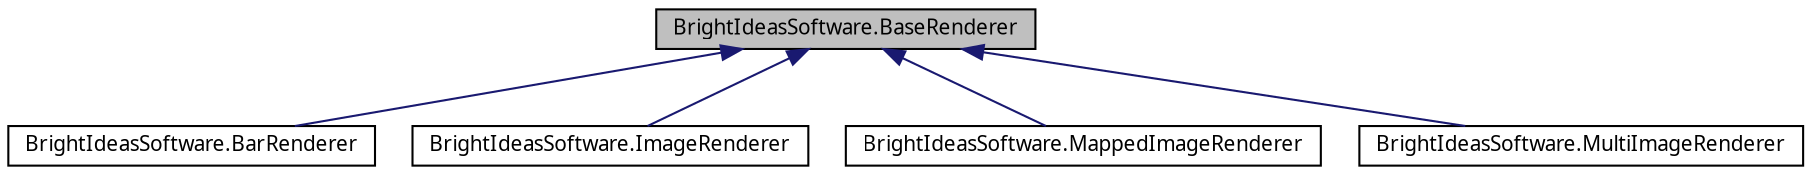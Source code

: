 digraph G
{
  edge [fontname="FreeSans.ttf",fontsize=10,labelfontname="FreeSans.ttf",labelfontsize=10];
  node [fontname="FreeSans.ttf",fontsize=10,shape=record];
  Node1 [label="BrightIdeasSoftware.BaseRenderer",height=0.2,width=0.4,color="black", fillcolor="grey75", style="filled" fontcolor="black"];
  Node1 -> Node2 [dir=back,color="midnightblue",fontsize=10,style="solid",fontname="FreeSans.ttf"];
  Node2 [label="BrightIdeasSoftware.BarRenderer",height=0.2,width=0.4,color="black", fillcolor="white", style="filled",URL="$class_bright_ideas_software_1_1_bar_renderer.html",tooltip="Render our Aspect as a progress bar."];
  Node1 -> Node3 [dir=back,color="midnightblue",fontsize=10,style="solid",fontname="FreeSans.ttf"];
  Node3 [label="BrightIdeasSoftware.ImageRenderer",height=0.2,width=0.4,color="black", fillcolor="white", style="filled",URL="$class_bright_ideas_software_1_1_image_renderer.html",tooltip="Render an image that comes from our data source."];
  Node1 -> Node4 [dir=back,color="midnightblue",fontsize=10,style="solid",fontname="FreeSans.ttf"];
  Node4 [label="BrightIdeasSoftware.MappedImageRenderer",height=0.2,width=0.4,color="black", fillcolor="white", style="filled",URL="$class_bright_ideas_software_1_1_mapped_image_renderer.html",tooltip="This class maps a data value to an image that should be drawn for that value."];
  Node1 -> Node5 [dir=back,color="midnightblue",fontsize=10,style="solid",fontname="FreeSans.ttf"];
  Node5 [label="BrightIdeasSoftware.MultiImageRenderer",height=0.2,width=0.4,color="black", fillcolor="white", style="filled",URL="$class_bright_ideas_software_1_1_multi_image_renderer.html",tooltip="A MultiImageRenderer draws the same image a number of times based on our data value..."];
}
